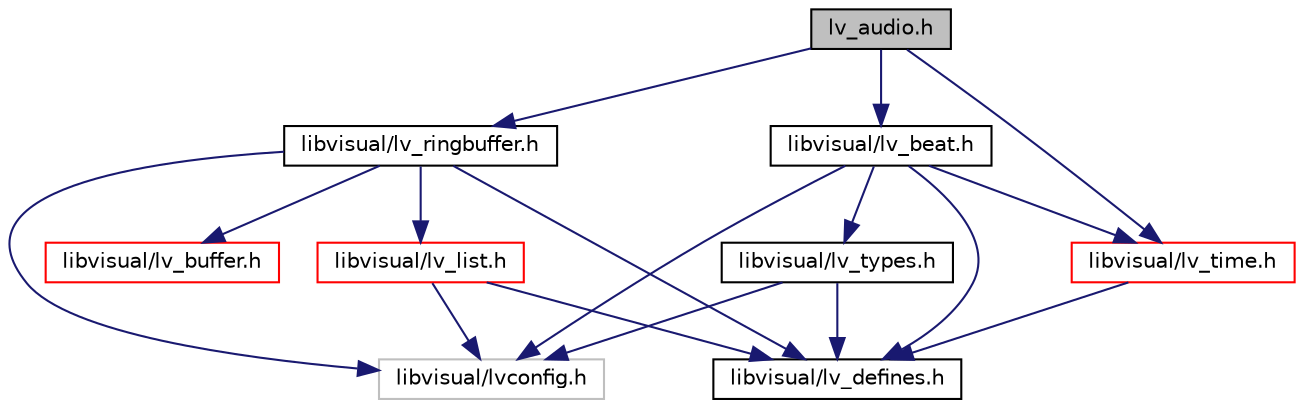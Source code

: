 digraph G
{
  edge [fontname="Helvetica",fontsize="10",labelfontname="Helvetica",labelfontsize="10"];
  node [fontname="Helvetica",fontsize="10",shape=record];
  Node1 [label="lv_audio.h",height=0.2,width=0.4,color="black", fillcolor="grey75", style="filled" fontcolor="black"];
  Node1 -> Node2 [color="midnightblue",fontsize="10",style="solid",fontname="Helvetica"];
  Node2 [label="libvisual/lv_beat.h",height=0.2,width=0.4,color="black", fillcolor="white", style="filled",URL="$lv__beat_8h.html"];
  Node2 -> Node3 [color="midnightblue",fontsize="10",style="solid",fontname="Helvetica"];
  Node3 [label="libvisual/lvconfig.h",height=0.2,width=0.4,color="grey75", fillcolor="white", style="filled"];
  Node2 -> Node4 [color="midnightblue",fontsize="10",style="solid",fontname="Helvetica"];
  Node4 [label="libvisual/lv_defines.h",height=0.2,width=0.4,color="black", fillcolor="white", style="filled",URL="$lv__defines_8h.html"];
  Node2 -> Node5 [color="midnightblue",fontsize="10",style="solid",fontname="Helvetica"];
  Node5 [label="libvisual/lv_types.h",height=0.2,width=0.4,color="black", fillcolor="white", style="filled",URL="$lv__types_8h.html"];
  Node5 -> Node3 [color="midnightblue",fontsize="10",style="solid",fontname="Helvetica"];
  Node5 -> Node4 [color="midnightblue",fontsize="10",style="solid",fontname="Helvetica"];
  Node2 -> Node6 [color="midnightblue",fontsize="10",style="solid",fontname="Helvetica"];
  Node6 [label="libvisual/lv_time.h",height=0.2,width=0.4,color="red", fillcolor="white", style="filled",URL="$lv__time_8h.html"];
  Node6 -> Node4 [color="midnightblue",fontsize="10",style="solid",fontname="Helvetica"];
  Node1 -> Node6 [color="midnightblue",fontsize="10",style="solid",fontname="Helvetica"];
  Node1 -> Node7 [color="midnightblue",fontsize="10",style="solid",fontname="Helvetica"];
  Node7 [label="libvisual/lv_ringbuffer.h",height=0.2,width=0.4,color="black", fillcolor="white", style="filled",URL="$lv__ringbuffer_8h.html"];
  Node7 -> Node3 [color="midnightblue",fontsize="10",style="solid",fontname="Helvetica"];
  Node7 -> Node4 [color="midnightblue",fontsize="10",style="solid",fontname="Helvetica"];
  Node7 -> Node8 [color="midnightblue",fontsize="10",style="solid",fontname="Helvetica"];
  Node8 [label="libvisual/lv_list.h",height=0.2,width=0.4,color="red", fillcolor="white", style="filled",URL="$lv__list_8h.html"];
  Node8 -> Node3 [color="midnightblue",fontsize="10",style="solid",fontname="Helvetica"];
  Node8 -> Node4 [color="midnightblue",fontsize="10",style="solid",fontname="Helvetica"];
  Node7 -> Node9 [color="midnightblue",fontsize="10",style="solid",fontname="Helvetica"];
  Node9 [label="libvisual/lv_buffer.h",height=0.2,width=0.4,color="red", fillcolor="white", style="filled",URL="$lv__buffer_8h.html"];
}
